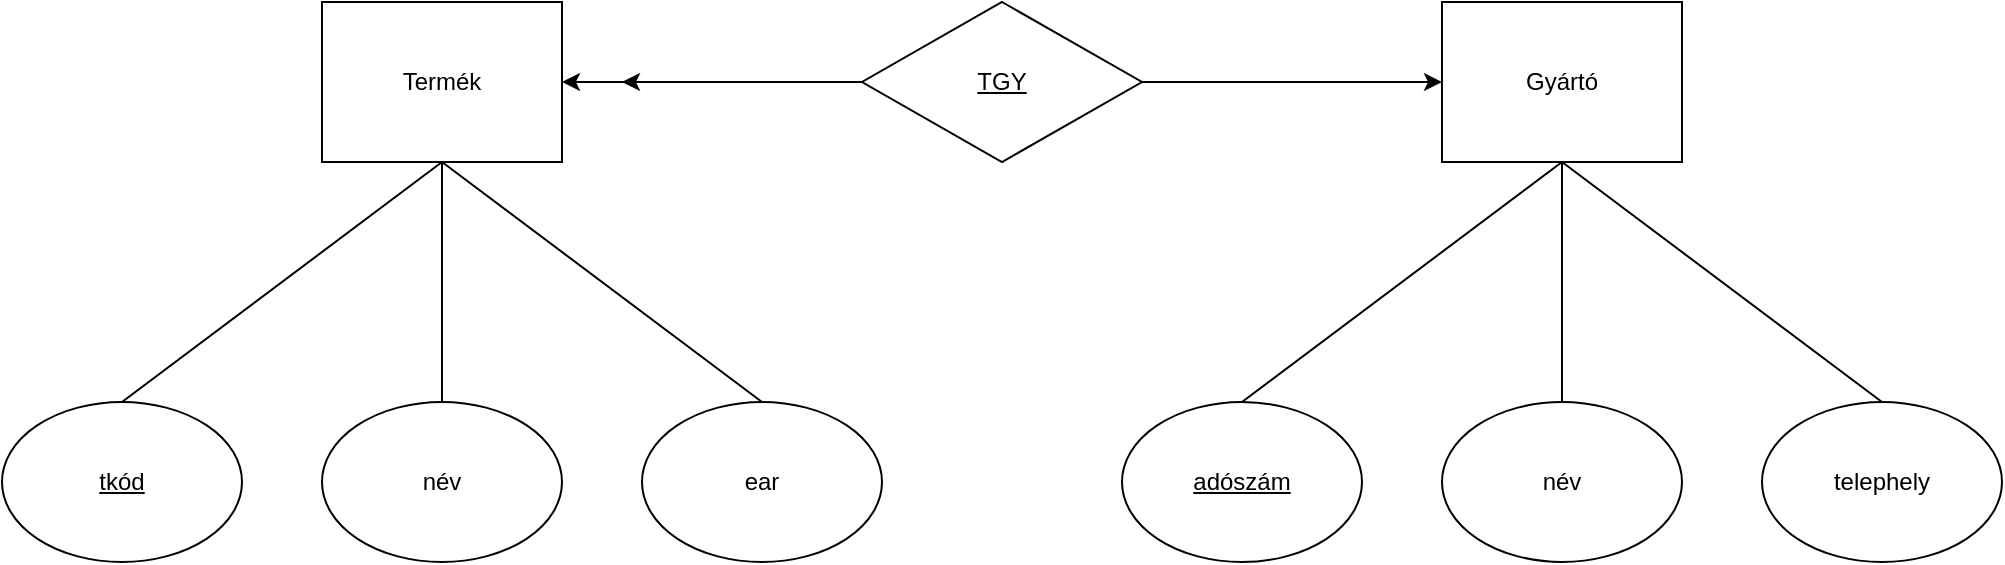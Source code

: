 <mxfile type="device" version="20.3.6"><diagram id="tx9F9KfF6cMgvggwVOuF" name="1 oldal"><mxGraphModel grid="1" dx="2249" dy="792" gridSize="10" guides="1" tooltips="1" connect="1" arrows="1" fold="1" page="1" pageScale="1" pageWidth="827" pageHeight="1169" math="0" shadow="0"><root><mxCell id="0"/><mxCell id="1" parent="0"/><mxCell id="XDiy4X8sEv8weXmT1pVZ-1" value="Termék" parent="1" style="rounded=0;whiteSpace=wrap;html=1;" vertex="1"><mxGeometry as="geometry" x="80" y="80" width="120" height="80"/></mxCell><mxCell id="XDiy4X8sEv8weXmT1pVZ-3" value="Gyártó" parent="1" style="rounded=0;whiteSpace=wrap;html=1;" vertex="1"><mxGeometry as="geometry" x="640" y="80" width="120" height="80"/></mxCell><mxCell id="XDiy4X8sEv8weXmT1pVZ-4" value="&lt;u&gt;TGY&lt;/u&gt;" parent="1" style="rhombus;whiteSpace=wrap;html=1;" vertex="1"><mxGeometry as="geometry" x="350" y="80" width="140" height="80"/></mxCell><mxCell id="XDiy4X8sEv8weXmT1pVZ-5" value="" parent="1" style="endArrow=classic;html=1;rounded=0;entryX=0;entryY=0.5;entryDx=0;entryDy=0;" edge="1" target="XDiy4X8sEv8weXmT1pVZ-3"><mxGeometry as="geometry" width="50" height="50" relative="1"><mxPoint as="sourcePoint" x="490" y="120"/><mxPoint as="targetPoint" x="590" y="10"/><Array as="points"/></mxGeometry></mxCell><mxCell id="XDiy4X8sEv8weXmT1pVZ-6" value="" parent="1" style="endArrow=classic;html=1;rounded=0;exitX=0;exitY=0.5;exitDx=0;exitDy=0;" edge="1" source="XDiy4X8sEv8weXmT1pVZ-4"><mxGeometry as="geometry" width="50" height="50" relative="1"><mxPoint as="sourcePoint" x="390" y="190"/><mxPoint as="targetPoint" x="200" y="120"/></mxGeometry></mxCell><mxCell id="XDiy4X8sEv8weXmT1pVZ-7" value="" parent="1" style="endArrow=classic;html=1;rounded=0;exitX=0;exitY=0.5;exitDx=0;exitDy=0;" edge="1" source="XDiy4X8sEv8weXmT1pVZ-4"><mxGeometry as="geometry" width="50" height="50" relative="1"><mxPoint as="sourcePoint" x="390" y="190"/><mxPoint as="targetPoint" x="230" y="120"/></mxGeometry></mxCell><mxCell id="XDiy4X8sEv8weXmT1pVZ-8" value="&lt;u&gt;tkód&lt;/u&gt;" parent="1" style="ellipse;whiteSpace=wrap;html=1;" vertex="1"><mxGeometry as="geometry" x="-80" y="280" width="120" height="80"/></mxCell><mxCell id="XDiy4X8sEv8weXmT1pVZ-9" value="ear" parent="1" style="ellipse;whiteSpace=wrap;html=1;" vertex="1"><mxGeometry as="geometry" x="240" y="280" width="120" height="80"/></mxCell><mxCell id="XDiy4X8sEv8weXmT1pVZ-10" value="név" parent="1" style="ellipse;whiteSpace=wrap;html=1;" vertex="1"><mxGeometry as="geometry" x="80" y="280" width="120" height="80"/></mxCell><mxCell id="XDiy4X8sEv8weXmT1pVZ-11" value="név" parent="1" style="ellipse;whiteSpace=wrap;html=1;" vertex="1"><mxGeometry as="geometry" x="640" y="280" width="120" height="80"/></mxCell><mxCell id="XDiy4X8sEv8weXmT1pVZ-12" value="&lt;u&gt;adószám&lt;/u&gt;" parent="1" style="ellipse;whiteSpace=wrap;html=1;" vertex="1"><mxGeometry as="geometry" x="480" y="280" width="120" height="80"/></mxCell><mxCell id="XDiy4X8sEv8weXmT1pVZ-13" value="telephely" parent="1" style="ellipse;whiteSpace=wrap;html=1;" vertex="1"><mxGeometry as="geometry" x="800" y="280" width="120" height="80"/></mxCell><mxCell id="XDiy4X8sEv8weXmT1pVZ-14" value="" parent="1" style="endArrow=none;html=1;rounded=0;exitX=0.5;exitY=1;exitDx=0;exitDy=0;entryX=0.5;entryY=0;entryDx=0;entryDy=0;" edge="1" target="XDiy4X8sEv8weXmT1pVZ-8" source="XDiy4X8sEv8weXmT1pVZ-1"><mxGeometry as="geometry" width="50" height="50" relative="1"><mxPoint as="sourcePoint" x="390" y="310"/><mxPoint as="targetPoint" x="440" y="260"/></mxGeometry></mxCell><mxCell id="XDiy4X8sEv8weXmT1pVZ-15" value="" parent="1" style="endArrow=none;html=1;rounded=0;exitX=0.5;exitY=1;exitDx=0;exitDy=0;entryX=0.5;entryY=0;entryDx=0;entryDy=0;" edge="1" target="XDiy4X8sEv8weXmT1pVZ-10" source="XDiy4X8sEv8weXmT1pVZ-1"><mxGeometry as="geometry" width="50" height="50" relative="1"><mxPoint as="sourcePoint" x="390" y="310"/><mxPoint as="targetPoint" x="440" y="260"/></mxGeometry></mxCell><mxCell id="XDiy4X8sEv8weXmT1pVZ-16" value="" parent="1" style="endArrow=none;html=1;rounded=0;entryX=0.5;entryY=0;entryDx=0;entryDy=0;" edge="1" target="XDiy4X8sEv8weXmT1pVZ-9"><mxGeometry as="geometry" width="50" height="50" relative="1"><mxPoint as="sourcePoint" x="140" y="160"/><mxPoint as="targetPoint" x="440" y="260"/></mxGeometry></mxCell><mxCell id="XDiy4X8sEv8weXmT1pVZ-17" value="" parent="1" style="endArrow=none;html=1;rounded=0;entryX=0.5;entryY=1;entryDx=0;entryDy=0;exitX=0.5;exitY=0;exitDx=0;exitDy=0;" edge="1" target="XDiy4X8sEv8weXmT1pVZ-3" source="XDiy4X8sEv8weXmT1pVZ-12"><mxGeometry as="geometry" width="50" height="50" relative="1"><mxPoint as="sourcePoint" x="390" y="310"/><mxPoint as="targetPoint" x="440" y="260"/></mxGeometry></mxCell><mxCell id="XDiy4X8sEv8weXmT1pVZ-18" value="" parent="1" style="endArrow=none;html=1;rounded=0;entryX=0.5;entryY=1;entryDx=0;entryDy=0;exitX=0.5;exitY=0;exitDx=0;exitDy=0;" edge="1" target="XDiy4X8sEv8weXmT1pVZ-3" source="XDiy4X8sEv8weXmT1pVZ-11"><mxGeometry as="geometry" width="50" height="50" relative="1"><mxPoint as="sourcePoint" x="390" y="310"/><mxPoint as="targetPoint" x="440" y="260"/></mxGeometry></mxCell><mxCell id="XDiy4X8sEv8weXmT1pVZ-19" value="" parent="1" style="endArrow=none;html=1;rounded=0;entryX=0.5;entryY=1;entryDx=0;entryDy=0;exitX=0.5;exitY=0;exitDx=0;exitDy=0;" edge="1" target="XDiy4X8sEv8weXmT1pVZ-3" source="XDiy4X8sEv8weXmT1pVZ-13"><mxGeometry as="geometry" width="50" height="50" relative="1"><mxPoint as="sourcePoint" x="390" y="310"/><mxPoint as="targetPoint" x="440" y="260"/></mxGeometry></mxCell></root></mxGraphModel></diagram></mxfile>